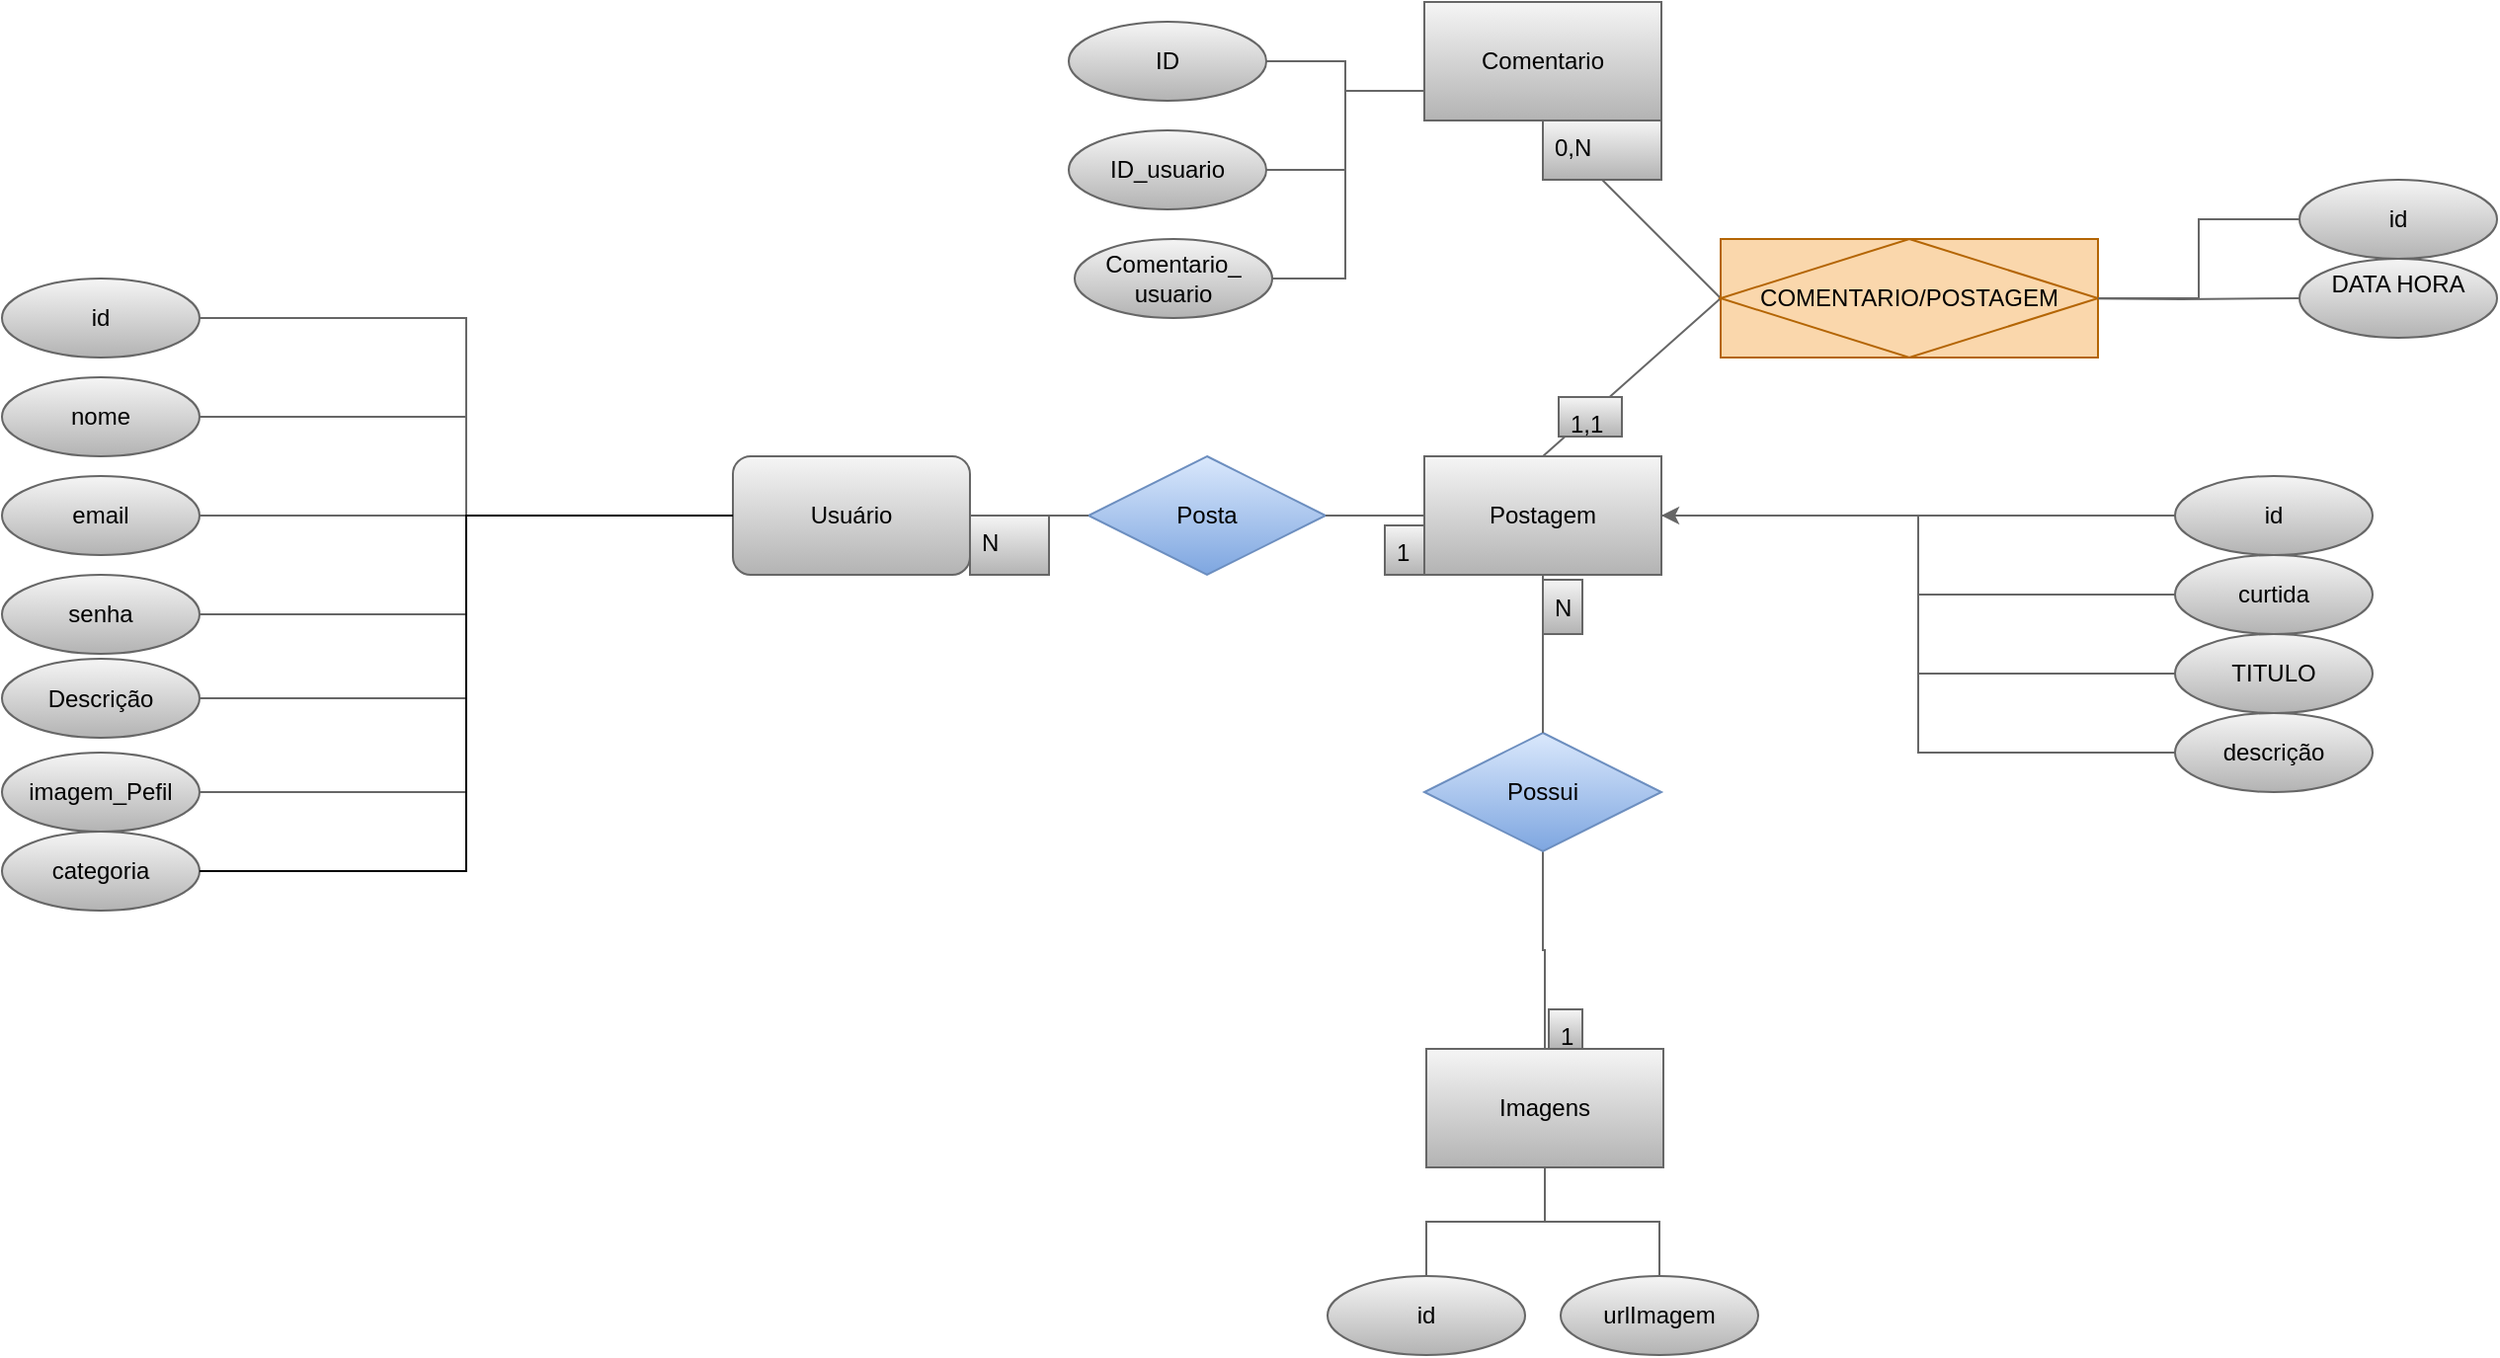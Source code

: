 <mxfile version="25.0.3">
  <diagram name="Página-1" id="CfLHYrVwDZEc-xqbIYZy">
    <mxGraphModel dx="2427" dy="924" grid="1" gridSize="10" guides="1" tooltips="1" connect="1" arrows="1" fold="1" page="1" pageScale="1" pageWidth="827" pageHeight="1169" math="0" shadow="0">
      <root>
        <mxCell id="0" />
        <mxCell id="1" parent="0" />
        <mxCell id="fp-A4MkA556f69ubHUxs-1" value="Usuário" style="rounded=1;whiteSpace=wrap;html=1;labelBackgroundColor=none;fillColor=#f5f5f5;strokeColor=#666666;gradientColor=#b3b3b3;" parent="1" vertex="1">
          <mxGeometry x="-3" y="430" width="120" height="60" as="geometry" />
        </mxCell>
        <mxCell id="fp-A4MkA556f69ubHUxs-2" value="Postagem" style="rounded=0;whiteSpace=wrap;html=1;labelBackgroundColor=none;fillColor=#f5f5f5;strokeColor=#666666;gradientColor=#b3b3b3;" parent="1" vertex="1">
          <mxGeometry x="347" y="430" width="120" height="60" as="geometry" />
        </mxCell>
        <mxCell id="fp-A4MkA556f69ubHUxs-3" value="Comentario" style="rounded=0;whiteSpace=wrap;html=1;labelBackgroundColor=none;fillColor=#f5f5f5;strokeColor=#666666;gradientColor=#b3b3b3;" parent="1" vertex="1">
          <mxGeometry x="347" y="200" width="120" height="60" as="geometry" />
        </mxCell>
        <mxCell id="fp-A4MkA556f69ubHUxs-4" value="Imagens" style="rounded=0;whiteSpace=wrap;html=1;labelBackgroundColor=none;fillColor=#f5f5f5;strokeColor=#666666;gradientColor=#b3b3b3;" parent="1" vertex="1">
          <mxGeometry x="348" y="730" width="120" height="60" as="geometry" />
        </mxCell>
        <mxCell id="fp-A4MkA556f69ubHUxs-5" value="Posta" style="shape=rhombus;perimeter=rhombusPerimeter;whiteSpace=wrap;html=1;align=center;labelBackgroundColor=none;fillColor=#dae8fc;strokeColor=#6c8ebf;gradientColor=#7ea6e0;" parent="1" vertex="1">
          <mxGeometry x="177" y="430" width="120" height="60" as="geometry" />
        </mxCell>
        <mxCell id="fp-A4MkA556f69ubHUxs-6" value="" style="endArrow=none;html=1;rounded=0;exitX=1;exitY=0.5;exitDx=0;exitDy=0;entryX=0;entryY=0.5;entryDx=0;entryDy=0;labelBackgroundColor=none;strokeColor=#666666;fontColor=default;fillColor=#f5f5f5;" parent="1" source="fp-A4MkA556f69ubHUxs-1" target="fp-A4MkA556f69ubHUxs-5" edge="1">
          <mxGeometry relative="1" as="geometry">
            <mxPoint x="297" y="640" as="sourcePoint" />
            <mxPoint x="457" y="640" as="targetPoint" />
          </mxGeometry>
        </mxCell>
        <mxCell id="fp-A4MkA556f69ubHUxs-7" value="" style="endArrow=none;html=1;rounded=0;exitX=1;exitY=0.5;exitDx=0;exitDy=0;entryX=0;entryY=0.5;entryDx=0;entryDy=0;labelBackgroundColor=none;strokeColor=#666666;fontColor=default;fillColor=#f5f5f5;" parent="1" source="fp-A4MkA556f69ubHUxs-5" target="fp-A4MkA556f69ubHUxs-2" edge="1">
          <mxGeometry relative="1" as="geometry">
            <mxPoint x="217" y="670" as="sourcePoint" />
            <mxPoint x="377" y="670" as="targetPoint" />
          </mxGeometry>
        </mxCell>
        <mxCell id="fp-A4MkA556f69ubHUxs-8" value="" style="endArrow=none;html=1;rounded=0;exitX=0.5;exitY=0;exitDx=0;exitDy=0;entryX=0;entryY=0.5;entryDx=0;entryDy=0;labelBackgroundColor=none;strokeColor=#666666;fontColor=default;fillColor=#f5f5f5;" parent="1" source="fp-A4MkA556f69ubHUxs-2" target="tyfLZ9diZcg1NOo2T1-P-37" edge="1">
          <mxGeometry relative="1" as="geometry">
            <mxPoint x="417" y="400" as="sourcePoint" />
            <mxPoint x="487" y="380" as="targetPoint" />
          </mxGeometry>
        </mxCell>
        <mxCell id="fp-A4MkA556f69ubHUxs-10" value="" style="endArrow=none;html=1;rounded=0;exitX=0;exitY=0.5;exitDx=0;exitDy=0;entryX=0.5;entryY=1;entryDx=0;entryDy=0;labelBackgroundColor=none;strokeColor=#666666;fontColor=default;fillColor=#f5f5f5;" parent="1" source="tyfLZ9diZcg1NOo2T1-P-37" target="fp-A4MkA556f69ubHUxs-3" edge="1">
          <mxGeometry relative="1" as="geometry">
            <mxPoint x="497" y="320" as="sourcePoint" />
            <mxPoint x="677" y="600" as="targetPoint" />
          </mxGeometry>
        </mxCell>
        <mxCell id="tyfLZ9diZcg1NOo2T1-P-23" style="edgeStyle=orthogonalEdgeStyle;rounded=0;orthogonalLoop=1;jettySize=auto;html=1;entryX=0.5;entryY=0;entryDx=0;entryDy=0;endArrow=none;endFill=0;labelBackgroundColor=none;strokeColor=#666666;fontColor=default;fillColor=#f5f5f5;" parent="1" source="fp-A4MkA556f69ubHUxs-12" target="fp-A4MkA556f69ubHUxs-4" edge="1">
          <mxGeometry relative="1" as="geometry" />
        </mxCell>
        <mxCell id="fp-A4MkA556f69ubHUxs-12" value="Possui" style="shape=rhombus;perimeter=rhombusPerimeter;whiteSpace=wrap;html=1;align=center;labelBackgroundColor=none;fillColor=#dae8fc;strokeColor=#6c8ebf;gradientColor=#7ea6e0;" parent="1" vertex="1">
          <mxGeometry x="347" y="570" width="120" height="60" as="geometry" />
        </mxCell>
        <mxCell id="fp-A4MkA556f69ubHUxs-13" value="" style="endArrow=none;html=1;rounded=0;exitX=0.5;exitY=0;exitDx=0;exitDy=0;entryX=0.5;entryY=1;entryDx=0;entryDy=0;labelBackgroundColor=none;strokeColor=#666666;fontColor=default;fillColor=#f5f5f5;" parent="1" source="fp-A4MkA556f69ubHUxs-12" target="fp-A4MkA556f69ubHUxs-2" edge="1">
          <mxGeometry relative="1" as="geometry">
            <mxPoint x="557" y="610" as="sourcePoint" />
            <mxPoint x="717" y="610" as="targetPoint" />
          </mxGeometry>
        </mxCell>
        <mxCell id="fp-A4MkA556f69ubHUxs-24" value="id" style="ellipse;whiteSpace=wrap;html=1;align=center;labelBackgroundColor=none;fillColor=#f5f5f5;strokeColor=#666666;gradientColor=#b3b3b3;" parent="1" vertex="1">
          <mxGeometry x="727" y="440" width="100" height="40" as="geometry" />
        </mxCell>
        <mxCell id="fp-A4MkA556f69ubHUxs-27" value="curtida" style="ellipse;whiteSpace=wrap;html=1;align=center;labelBackgroundColor=none;fillColor=#f5f5f5;strokeColor=#666666;gradientColor=#b3b3b3;" parent="1" vertex="1">
          <mxGeometry x="727" y="480" width="100" height="40" as="geometry" />
        </mxCell>
        <mxCell id="fp-A4MkA556f69ubHUxs-31" value="1" style="text;strokeColor=#666666;fillColor=#f5f5f5;spacingLeft=4;spacingRight=4;overflow=hidden;rotatable=0;points=[[0,0.5],[1,0.5]];portConstraint=eastwest;fontSize=12;whiteSpace=wrap;html=1;labelBackgroundColor=none;gradientColor=#b3b3b3;" parent="1" vertex="1">
          <mxGeometry x="410" y="710" width="17" height="20" as="geometry" />
        </mxCell>
        <mxCell id="fp-A4MkA556f69ubHUxs-32" value="N" style="text;strokeColor=#666666;fillColor=#f5f5f5;spacingLeft=4;spacingRight=4;overflow=hidden;rotatable=0;points=[[0,0.5],[1,0.5]];portConstraint=eastwest;fontSize=12;whiteSpace=wrap;html=1;labelBackgroundColor=none;gradientColor=#b3b3b3;" parent="1" vertex="1">
          <mxGeometry x="117" y="460" width="40" height="30" as="geometry" />
        </mxCell>
        <mxCell id="fp-A4MkA556f69ubHUxs-33" value="0,N" style="text;strokeColor=#666666;fillColor=#f5f5f5;spacingLeft=4;spacingRight=4;overflow=hidden;rotatable=0;points=[[0,0.5],[1,0.5]];portConstraint=eastwest;fontSize=12;whiteSpace=wrap;html=1;labelBackgroundColor=none;gradientColor=#b3b3b3;" parent="1" vertex="1">
          <mxGeometry x="407" y="260" width="60" height="30" as="geometry" />
        </mxCell>
        <mxCell id="fp-A4MkA556f69ubHUxs-34" value="id" style="ellipse;whiteSpace=wrap;html=1;align=center;labelBackgroundColor=none;fillColor=#f5f5f5;strokeColor=#666666;gradientColor=#b3b3b3;" parent="1" vertex="1">
          <mxGeometry x="-373" y="340" width="100" height="40" as="geometry" />
        </mxCell>
        <mxCell id="fp-A4MkA556f69ubHUxs-35" value="nome" style="ellipse;whiteSpace=wrap;html=1;align=center;labelBackgroundColor=none;fillColor=#f5f5f5;strokeColor=#666666;gradientColor=#b3b3b3;" parent="1" vertex="1">
          <mxGeometry x="-373" y="390" width="100" height="40" as="geometry" />
        </mxCell>
        <mxCell id="fp-A4MkA556f69ubHUxs-36" value="email" style="ellipse;whiteSpace=wrap;html=1;align=center;labelBackgroundColor=none;fillColor=#f5f5f5;strokeColor=#666666;gradientColor=#b3b3b3;" parent="1" vertex="1">
          <mxGeometry x="-373" y="440" width="100" height="40" as="geometry" />
        </mxCell>
        <mxCell id="fp-A4MkA556f69ubHUxs-38" value="ID" style="ellipse;whiteSpace=wrap;html=1;align=center;labelBackgroundColor=none;fillColor=#f5f5f5;strokeColor=#666666;gradientColor=#b3b3b3;" parent="1" vertex="1">
          <mxGeometry x="167" y="210" width="100" height="40" as="geometry" />
        </mxCell>
        <mxCell id="fp-A4MkA556f69ubHUxs-40" value="id" style="ellipse;whiteSpace=wrap;html=1;align=center;labelBackgroundColor=none;fillColor=#f5f5f5;strokeColor=#666666;gradientColor=#b3b3b3;" parent="1" vertex="1">
          <mxGeometry x="298" y="845" width="100" height="40" as="geometry" />
        </mxCell>
        <mxCell id="fp-A4MkA556f69ubHUxs-41" value="&lt;div&gt;urlImagem&lt;/div&gt;" style="ellipse;whiteSpace=wrap;html=1;align=center;labelBackgroundColor=none;fillColor=#f5f5f5;strokeColor=#666666;gradientColor=#b3b3b3;" parent="1" vertex="1">
          <mxGeometry x="416" y="845" width="100" height="40" as="geometry" />
        </mxCell>
        <mxCell id="fp-A4MkA556f69ubHUxs-44" value="senha" style="ellipse;whiteSpace=wrap;html=1;align=center;labelBackgroundColor=none;fillColor=#f5f5f5;strokeColor=#666666;gradientColor=#b3b3b3;" parent="1" vertex="1">
          <mxGeometry x="-373" y="490" width="100" height="40" as="geometry" />
        </mxCell>
        <mxCell id="fp-A4MkA556f69ubHUxs-46" value="" style="endArrow=none;html=1;rounded=0;exitX=1;exitY=0.5;exitDx=0;exitDy=0;entryX=0;entryY=0.5;entryDx=0;entryDy=0;edgeStyle=orthogonalEdgeStyle;labelBackgroundColor=none;strokeColor=#666666;fontColor=default;fillColor=#f5f5f5;" parent="1" source="fp-A4MkA556f69ubHUxs-34" target="fp-A4MkA556f69ubHUxs-1" edge="1">
          <mxGeometry relative="1" as="geometry">
            <mxPoint x="47" y="740" as="sourcePoint" />
            <mxPoint x="207" y="740" as="targetPoint" />
          </mxGeometry>
        </mxCell>
        <mxCell id="fp-A4MkA556f69ubHUxs-47" value="" style="endArrow=none;html=1;rounded=0;entryX=0;entryY=0.5;entryDx=0;entryDy=0;exitX=1;exitY=0.5;exitDx=0;exitDy=0;edgeStyle=orthogonalEdgeStyle;labelBackgroundColor=none;strokeColor=#666666;fontColor=default;fillColor=#f5f5f5;" parent="1" source="fp-A4MkA556f69ubHUxs-35" target="fp-A4MkA556f69ubHUxs-1" edge="1">
          <mxGeometry relative="1" as="geometry">
            <mxPoint x="-83" y="510" as="sourcePoint" />
            <mxPoint x="57" y="800" as="targetPoint" />
          </mxGeometry>
        </mxCell>
        <mxCell id="fp-A4MkA556f69ubHUxs-48" value="" style="endArrow=none;html=1;rounded=0;entryX=0;entryY=0.5;entryDx=0;entryDy=0;exitX=1;exitY=0.5;exitDx=0;exitDy=0;edgeStyle=orthogonalEdgeStyle;labelBackgroundColor=none;strokeColor=#666666;fontColor=default;fillColor=#f5f5f5;" parent="1" source="fp-A4MkA556f69ubHUxs-36" target="fp-A4MkA556f69ubHUxs-1" edge="1">
          <mxGeometry relative="1" as="geometry">
            <mxPoint x="-73" y="540" as="sourcePoint" />
            <mxPoint x="87" y="540" as="targetPoint" />
          </mxGeometry>
        </mxCell>
        <mxCell id="fp-A4MkA556f69ubHUxs-50" value="" style="endArrow=none;html=1;rounded=0;entryX=0;entryY=0.5;entryDx=0;entryDy=0;exitX=1;exitY=0.5;exitDx=0;exitDy=0;edgeStyle=orthogonalEdgeStyle;labelBackgroundColor=none;strokeColor=#666666;fontColor=default;fillColor=#f5f5f5;" parent="1" source="MUOkOZ8rBIs0wQs2CUvy-12" target="fp-A4MkA556f69ubHUxs-1" edge="1">
          <mxGeometry relative="1" as="geometry">
            <mxPoint x="-263" y="574.5" as="sourcePoint" />
            <mxPoint x="-103" y="574.5" as="targetPoint" />
          </mxGeometry>
        </mxCell>
        <mxCell id="fp-A4MkA556f69ubHUxs-68" value="" style="endArrow=none;html=1;rounded=0;exitX=1;exitY=0.5;exitDx=0;exitDy=0;entryX=0;entryY=0.5;entryDx=0;entryDy=0;edgeStyle=orthogonalEdgeStyle;labelBackgroundColor=none;strokeColor=#666666;fontColor=default;fillColor=#f5f5f5;" parent="1" source="fp-A4MkA556f69ubHUxs-2" target="fp-A4MkA556f69ubHUxs-24" edge="1">
          <mxGeometry relative="1" as="geometry">
            <mxPoint x="467" y="460" as="sourcePoint" />
            <mxPoint x="627" y="460" as="targetPoint" />
          </mxGeometry>
        </mxCell>
        <mxCell id="fp-A4MkA556f69ubHUxs-72" value="" style="endArrow=none;html=1;rounded=0;exitX=1;exitY=0.5;exitDx=0;exitDy=0;entryX=0;entryY=0.5;entryDx=0;entryDy=0;edgeStyle=orthogonalEdgeStyle;labelBackgroundColor=none;strokeColor=#666666;fontColor=default;fillColor=#f5f5f5;" parent="1" source="fp-A4MkA556f69ubHUxs-2" target="fp-A4MkA556f69ubHUxs-27" edge="1">
          <mxGeometry relative="1" as="geometry">
            <mxPoint x="527" y="530" as="sourcePoint" />
            <mxPoint x="687" y="530" as="targetPoint" />
          </mxGeometry>
        </mxCell>
        <mxCell id="fp-A4MkA556f69ubHUxs-73" value="" style="endArrow=none;html=1;rounded=0;edgeStyle=orthogonalEdgeStyle;exitX=0.5;exitY=1;exitDx=0;exitDy=0;entryX=0.5;entryY=0;entryDx=0;entryDy=0;labelBackgroundColor=none;strokeColor=#666666;fontColor=default;fillColor=#f5f5f5;" parent="1" source="fp-A4MkA556f69ubHUxs-4" target="fp-A4MkA556f69ubHUxs-41" edge="1">
          <mxGeometry relative="1" as="geometry">
            <mxPoint x="239.75" y="885" as="sourcePoint" />
            <mxPoint x="488" y="890" as="targetPoint" />
          </mxGeometry>
        </mxCell>
        <mxCell id="fp-A4MkA556f69ubHUxs-74" value="" style="endArrow=none;html=1;rounded=0;entryX=0.5;entryY=1;entryDx=0;entryDy=0;edgeStyle=orthogonalEdgeStyle;exitX=0.5;exitY=0;exitDx=0;exitDy=0;labelBackgroundColor=none;strokeColor=#666666;fontColor=default;fillColor=#f5f5f5;" parent="1" source="fp-A4MkA556f69ubHUxs-40" target="fp-A4MkA556f69ubHUxs-4" edge="1">
          <mxGeometry relative="1" as="geometry">
            <mxPoint x="360" y="890" as="sourcePoint" />
            <mxPoint x="229.75" y="815" as="targetPoint" />
          </mxGeometry>
        </mxCell>
        <mxCell id="fp-A4MkA556f69ubHUxs-75" value="" style="endArrow=none;html=1;rounded=0;exitX=1;exitY=0.5;exitDx=0;exitDy=0;entryX=0;entryY=0.75;entryDx=0;entryDy=0;edgeStyle=orthogonalEdgeStyle;endFill=0;labelBackgroundColor=none;strokeColor=#666666;fontColor=default;fillColor=#f5f5f5;gradientColor=#b3b3b3;" parent="1" source="fp-A4MkA556f69ubHUxs-38" target="fp-A4MkA556f69ubHUxs-3" edge="1">
          <mxGeometry relative="1" as="geometry">
            <mxPoint x="267" y="130" as="sourcePoint" />
            <mxPoint x="427" y="130" as="targetPoint" />
          </mxGeometry>
        </mxCell>
        <mxCell id="SXT4OArEgctWhixOykqU-1" value="1" style="text;strokeColor=#666666;fillColor=#f5f5f5;spacingLeft=4;spacingRight=4;overflow=hidden;rotatable=0;points=[[0,0.5],[1,0.5]];portConstraint=eastwest;fontSize=12;whiteSpace=wrap;html=1;labelBackgroundColor=none;gradientColor=#b3b3b3;" parent="1" vertex="1">
          <mxGeometry x="327" y="465" width="20" height="25" as="geometry" />
        </mxCell>
        <mxCell id="SXT4OArEgctWhixOykqU-2" value="N" style="text;strokeColor=#666666;fillColor=#f5f5f5;spacingLeft=4;spacingRight=4;overflow=hidden;rotatable=0;points=[[0,0.5],[1,0.5]];portConstraint=eastwest;fontSize=12;whiteSpace=wrap;html=1;labelBackgroundColor=none;gradientColor=#b3b3b3;" parent="1" vertex="1">
          <mxGeometry x="407" y="492.5" width="20" height="27.5" as="geometry" />
        </mxCell>
        <mxCell id="SXT4OArEgctWhixOykqU-21" value="1,1" style="text;strokeColor=#666666;fillColor=#f5f5f5;spacingLeft=4;spacingRight=4;overflow=hidden;rotatable=0;points=[[0,0.5],[1,0.5]];portConstraint=eastwest;fontSize=12;whiteSpace=wrap;html=1;labelBackgroundColor=none;gradientColor=#b3b3b3;" parent="1" vertex="1">
          <mxGeometry x="415" y="400" width="32" height="20" as="geometry" />
        </mxCell>
        <mxCell id="MUOkOZ8rBIs0wQs2CUvy-2" value="&lt;div&gt;TITULO&lt;/div&gt;" style="ellipse;whiteSpace=wrap;html=1;align=center;labelBackgroundColor=none;fillColor=#f5f5f5;strokeColor=#666666;gradientColor=#b3b3b3;" parent="1" vertex="1">
          <mxGeometry x="727" y="520" width="100" height="40" as="geometry" />
        </mxCell>
        <mxCell id="MUOkOZ8rBIs0wQs2CUvy-5" value="" style="endArrow=none;html=1;rounded=0;exitX=0;exitY=0.5;exitDx=0;exitDy=0;entryX=1;entryY=0.5;entryDx=0;entryDy=0;edgeStyle=orthogonalEdgeStyle;labelBackgroundColor=none;strokeColor=#666666;fontColor=default;fillColor=#f5f5f5;" parent="1" source="MUOkOZ8rBIs0wQs2CUvy-2" target="fp-A4MkA556f69ubHUxs-2" edge="1">
          <mxGeometry width="50" height="50" relative="1" as="geometry">
            <mxPoint x="177" y="560" as="sourcePoint" />
            <mxPoint x="227" y="510" as="targetPoint" />
          </mxGeometry>
        </mxCell>
        <mxCell id="MUOkOZ8rBIs0wQs2CUvy-11" value="" style="edgeStyle=orthogonalEdgeStyle;rounded=0;orthogonalLoop=1;jettySize=auto;html=1;entryX=1;entryY=0.5;entryDx=0;entryDy=0;labelBackgroundColor=none;strokeColor=#666666;fontColor=default;fillColor=#f5f5f5;" parent="1" source="MUOkOZ8rBIs0wQs2CUvy-7" target="fp-A4MkA556f69ubHUxs-2" edge="1">
          <mxGeometry relative="1" as="geometry" />
        </mxCell>
        <mxCell id="MUOkOZ8rBIs0wQs2CUvy-7" value="&lt;div&gt;descrição&lt;/div&gt;" style="ellipse;whiteSpace=wrap;html=1;align=center;labelBackgroundColor=none;fillColor=#f5f5f5;strokeColor=#666666;gradientColor=#b3b3b3;" parent="1" vertex="1">
          <mxGeometry x="727" y="560" width="100" height="40" as="geometry" />
        </mxCell>
        <mxCell id="MUOkOZ8rBIs0wQs2CUvy-12" value="Descrição" style="ellipse;whiteSpace=wrap;html=1;align=center;labelBackgroundColor=none;fillColor=#f5f5f5;strokeColor=#666666;gradientColor=#b3b3b3;" parent="1" vertex="1">
          <mxGeometry x="-373" y="532.5" width="100" height="40" as="geometry" />
        </mxCell>
        <mxCell id="MUOkOZ8rBIs0wQs2CUvy-17" value="imagem_Pefil" style="ellipse;whiteSpace=wrap;html=1;align=center;labelBackgroundColor=none;fillColor=#f5f5f5;strokeColor=#666666;gradientColor=#b3b3b3;" parent="1" vertex="1">
          <mxGeometry x="-373" y="580" width="100" height="40" as="geometry" />
        </mxCell>
        <mxCell id="MUOkOZ8rBIs0wQs2CUvy-20" value="" style="endArrow=none;html=1;rounded=0;entryX=0;entryY=0.5;entryDx=0;entryDy=0;exitX=1;exitY=0.5;exitDx=0;exitDy=0;edgeStyle=orthogonalEdgeStyle;labelBackgroundColor=none;strokeColor=#666666;fontColor=default;fillColor=#f5f5f5;" parent="1" source="fp-A4MkA556f69ubHUxs-44" target="fp-A4MkA556f69ubHUxs-1" edge="1">
          <mxGeometry relative="1" as="geometry">
            <mxPoint x="-263" y="560" as="sourcePoint" />
            <mxPoint x="7" y="470" as="targetPoint" />
          </mxGeometry>
        </mxCell>
        <mxCell id="MUOkOZ8rBIs0wQs2CUvy-23" value="" style="endArrow=none;html=1;rounded=0;entryX=0;entryY=0.5;entryDx=0;entryDy=0;exitX=1;exitY=0.5;exitDx=0;exitDy=0;edgeStyle=orthogonalEdgeStyle;labelBackgroundColor=none;strokeColor=#666666;fontColor=default;fillColor=#f5f5f5;" parent="1" source="MUOkOZ8rBIs0wQs2CUvy-17" target="fp-A4MkA556f69ubHUxs-1" edge="1">
          <mxGeometry relative="1" as="geometry">
            <mxPoint x="-263" y="610" as="sourcePoint" />
            <mxPoint x="7" y="470" as="targetPoint" />
          </mxGeometry>
        </mxCell>
        <mxCell id="tyfLZ9diZcg1NOo2T1-P-10" style="edgeStyle=orthogonalEdgeStyle;rounded=0;orthogonalLoop=1;jettySize=auto;html=1;exitX=1;exitY=0.5;exitDx=0;exitDy=0;entryX=0;entryY=0.75;entryDx=0;entryDy=0;endArrow=none;endFill=0;labelBackgroundColor=none;strokeColor=#666666;fontColor=default;fillColor=#f5f5f5;gradientColor=#b3b3b3;" parent="1" source="tyfLZ9diZcg1NOo2T1-P-7" target="fp-A4MkA556f69ubHUxs-3" edge="1">
          <mxGeometry relative="1" as="geometry" />
        </mxCell>
        <mxCell id="tyfLZ9diZcg1NOo2T1-P-7" value="ID_usuario" style="ellipse;whiteSpace=wrap;html=1;align=center;labelBackgroundColor=none;fillColor=#f5f5f5;strokeColor=#666666;gradientColor=#b3b3b3;" parent="1" vertex="1">
          <mxGeometry x="167" y="265" width="100" height="40" as="geometry" />
        </mxCell>
        <mxCell id="tyfLZ9diZcg1NOo2T1-P-14" style="edgeStyle=orthogonalEdgeStyle;rounded=0;orthogonalLoop=1;jettySize=auto;html=1;exitX=1;exitY=0.5;exitDx=0;exitDy=0;entryX=0;entryY=0.75;entryDx=0;entryDy=0;endArrow=none;endFill=0;labelBackgroundColor=none;strokeColor=#666666;fontColor=default;fillColor=#f5f5f5;gradientColor=#b3b3b3;" parent="1" source="tyfLZ9diZcg1NOo2T1-P-11" target="fp-A4MkA556f69ubHUxs-3" edge="1">
          <mxGeometry relative="1" as="geometry">
            <Array as="points">
              <mxPoint x="307" y="340" />
              <mxPoint x="307" y="245" />
            </Array>
          </mxGeometry>
        </mxCell>
        <mxCell id="tyfLZ9diZcg1NOo2T1-P-11" value="Comentario_&lt;div&gt;usuario&lt;/div&gt;" style="ellipse;whiteSpace=wrap;html=1;align=center;labelBackgroundColor=none;fillColor=#f5f5f5;strokeColor=#666666;gradientColor=#b3b3b3;" parent="1" vertex="1">
          <mxGeometry x="170" y="320" width="100" height="40" as="geometry" />
        </mxCell>
        <mxCell id="tyfLZ9diZcg1NOo2T1-P-22" value="DATA HORA&lt;div&gt;&lt;br&gt;&lt;/div&gt;" style="ellipse;whiteSpace=wrap;html=1;align=center;labelBackgroundColor=none;fillColor=#f5f5f5;strokeColor=#666666;gradientColor=#b3b3b3;" parent="1" vertex="1">
          <mxGeometry x="790" y="330" width="100" height="40" as="geometry" />
        </mxCell>
        <mxCell id="tyfLZ9diZcg1NOo2T1-P-36" value="" style="endArrow=none;html=1;rounded=0;exitX=1;exitY=0.5;exitDx=0;exitDy=0;entryX=0;entryY=0.5;entryDx=0;entryDy=0;edgeStyle=orthogonalEdgeStyle;labelBackgroundColor=none;strokeColor=#666666;fontColor=default;fillColor=#f5f5f5;" parent="1" target="tyfLZ9diZcg1NOo2T1-P-22" edge="1">
          <mxGeometry relative="1" as="geometry">
            <mxPoint x="669" y="350" as="sourcePoint" />
            <mxPoint x="727" y="280" as="targetPoint" />
          </mxGeometry>
        </mxCell>
        <mxCell id="tyfLZ9diZcg1NOo2T1-P-37" value="COMENTARIO/POSTAGEM" style="shape=associativeEntity;whiteSpace=wrap;html=1;align=center;labelBackgroundColor=none;fillColor=#fad7ac;strokeColor=#b46504;" parent="1" vertex="1">
          <mxGeometry x="497" y="320" width="191" height="60" as="geometry" />
        </mxCell>
        <mxCell id="me2xvYG_eSxRrmfFtrP5-4" value="id" style="ellipse;whiteSpace=wrap;html=1;align=center;fillColor=#f5f5f5;strokeColor=#666666;gradientColor=#b3b3b3;" vertex="1" parent="1">
          <mxGeometry x="790" y="290" width="100" height="40" as="geometry" />
        </mxCell>
        <mxCell id="me2xvYG_eSxRrmfFtrP5-5" value="" style="endArrow=none;html=1;rounded=0;exitX=1;exitY=0.5;exitDx=0;exitDy=0;entryX=0;entryY=0.5;entryDx=0;entryDy=0;edgeStyle=orthogonalEdgeStyle;fillColor=#f5f5f5;strokeColor=#666666;" edge="1" parent="1" source="tyfLZ9diZcg1NOo2T1-P-37" target="me2xvYG_eSxRrmfFtrP5-4">
          <mxGeometry relative="1" as="geometry">
            <mxPoint x="730" y="220" as="sourcePoint" />
            <mxPoint x="890" y="220" as="targetPoint" />
          </mxGeometry>
        </mxCell>
        <mxCell id="me2xvYG_eSxRrmfFtrP5-6" value="categoria" style="ellipse;whiteSpace=wrap;html=1;align=center;fillColor=#f5f5f5;gradientColor=#b3b3b3;strokeColor=#666666;" vertex="1" parent="1">
          <mxGeometry x="-373" y="620" width="100" height="40" as="geometry" />
        </mxCell>
        <mxCell id="me2xvYG_eSxRrmfFtrP5-9" value="" style="endArrow=none;html=1;rounded=0;exitX=1;exitY=0.5;exitDx=0;exitDy=0;entryX=0;entryY=0.5;entryDx=0;entryDy=0;edgeStyle=orthogonalEdgeStyle;" edge="1" parent="1" source="me2xvYG_eSxRrmfFtrP5-6" target="fp-A4MkA556f69ubHUxs-1">
          <mxGeometry relative="1" as="geometry">
            <mxPoint x="-150" y="670" as="sourcePoint" />
            <mxPoint x="10" y="670" as="targetPoint" />
          </mxGeometry>
        </mxCell>
      </root>
    </mxGraphModel>
  </diagram>
</mxfile>
